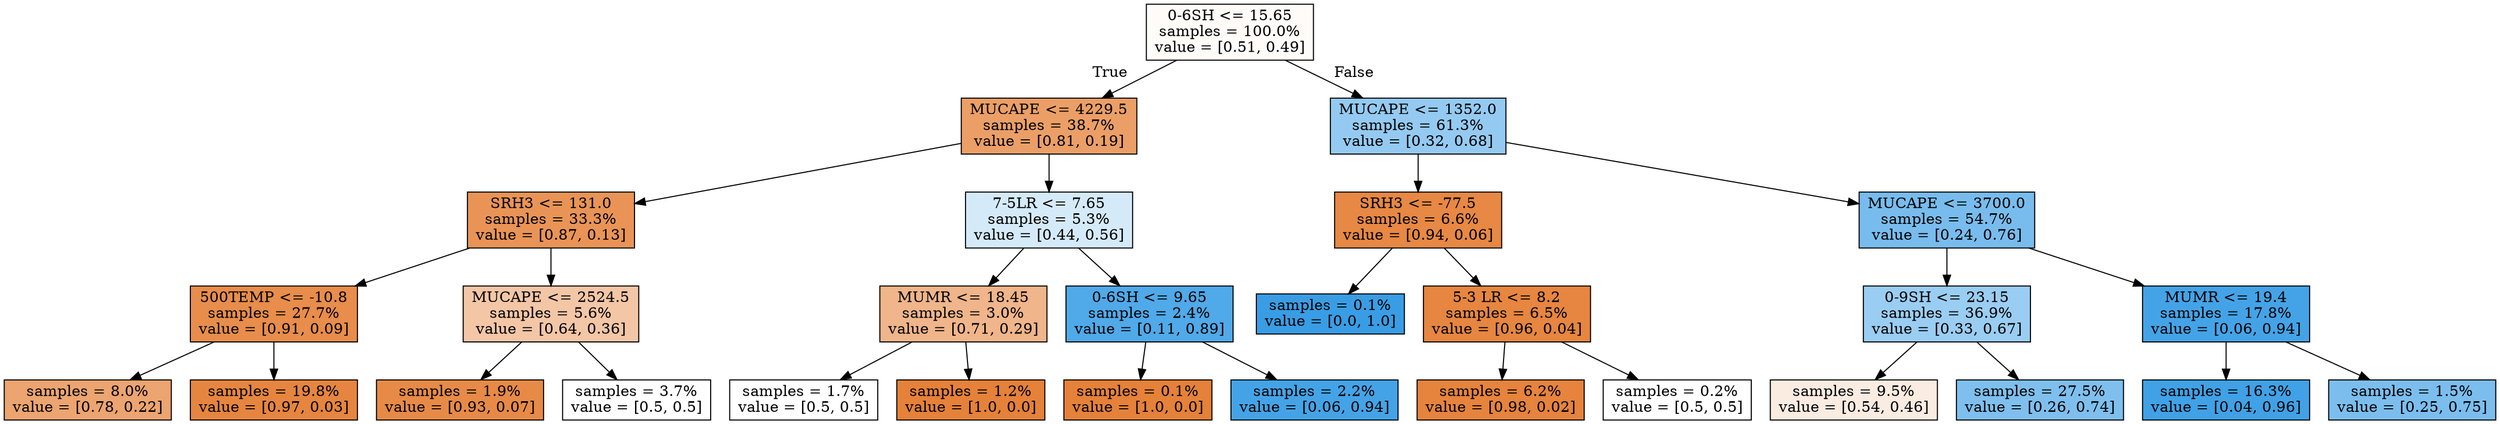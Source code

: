 digraph Tree {
node [shape=box, style="filled", color="black"] ;
0 [label="0-6SH <= 15.65\nsamples = 100.0%\nvalue = [0.51, 0.49]", fillcolor="#e5813908"] ;
1 [label="MUCAPE <= 4229.5\nsamples = 38.7%\nvalue = [0.81, 0.19]", fillcolor="#e58139c3"] ;
0 -> 1 [labeldistance=2.5, labelangle=45, headlabel="True"] ;
2 [label="SRH3 <= 131.0\nsamples = 33.3%\nvalue = [0.87, 0.13]", fillcolor="#e58139d9"] ;
1 -> 2 ;
3 [label="500TEMP <= -10.8\nsamples = 27.7%\nvalue = [0.91, 0.09]", fillcolor="#e58139e7"] ;
2 -> 3 ;
4 [label="samples = 8.0%\nvalue = [0.78, 0.22]", fillcolor="#e58139b8"] ;
3 -> 4 ;
5 [label="samples = 19.8%\nvalue = [0.97, 0.03]", fillcolor="#e58139f7"] ;
3 -> 5 ;
6 [label="MUCAPE <= 2524.5\nsamples = 5.6%\nvalue = [0.64, 0.36]", fillcolor="#e5813972"] ;
2 -> 6 ;
7 [label="samples = 1.9%\nvalue = [0.93, 0.07]", fillcolor="#e58139ed"] ;
6 -> 7 ;
8 [label="samples = 3.7%\nvalue = [0.5, 0.5]", fillcolor="#e5813900"] ;
6 -> 8 ;
9 [label="7-5LR <= 7.65\nsamples = 5.3%\nvalue = [0.44, 0.56]", fillcolor="#399de535"] ;
1 -> 9 ;
10 [label="MUMR <= 18.45\nsamples = 3.0%\nvalue = [0.71, 0.29]", fillcolor="#e5813996"] ;
9 -> 10 ;
11 [label="samples = 1.7%\nvalue = [0.5, 0.5]", fillcolor="#e5813900"] ;
10 -> 11 ;
12 [label="samples = 1.2%\nvalue = [1.0, 0.0]", fillcolor="#e58139ff"] ;
10 -> 12 ;
13 [label="0-6SH <= 9.65\nsamples = 2.4%\nvalue = [0.11, 0.89]", fillcolor="#399de5e1"] ;
9 -> 13 ;
14 [label="samples = 0.1%\nvalue = [1.0, 0.0]", fillcolor="#e58139ff"] ;
13 -> 14 ;
15 [label="samples = 2.2%\nvalue = [0.06, 0.94]", fillcolor="#399de5f0"] ;
13 -> 15 ;
16 [label="MUCAPE <= 1352.0\nsamples = 61.3%\nvalue = [0.32, 0.68]", fillcolor="#399de589"] ;
0 -> 16 [labeldistance=2.5, labelangle=-45, headlabel="False"] ;
17 [label="SRH3 <= -77.5\nsamples = 6.6%\nvalue = [0.94, 0.06]", fillcolor="#e58139f0"] ;
16 -> 17 ;
18 [label="samples = 0.1%\nvalue = [0.0, 1.0]", fillcolor="#399de5ff"] ;
17 -> 18 ;
19 [label="5-3 LR <= 8.2\nsamples = 6.5%\nvalue = [0.96, 0.04]", fillcolor="#e58139f5"] ;
17 -> 19 ;
20 [label="samples = 6.2%\nvalue = [0.98, 0.02]", fillcolor="#e58139fa"] ;
19 -> 20 ;
21 [label="samples = 0.2%\nvalue = [0.5, 0.5]", fillcolor="#e5813900"] ;
19 -> 21 ;
22 [label="MUCAPE <= 3700.0\nsamples = 54.7%\nvalue = [0.24, 0.76]", fillcolor="#399de5ae"] ;
16 -> 22 ;
23 [label="0-9SH <= 23.15\nsamples = 36.9%\nvalue = [0.33, 0.67]", fillcolor="#399de581"] ;
22 -> 23 ;
24 [label="samples = 9.5%\nvalue = [0.54, 0.46]", fillcolor="#e5813925"] ;
23 -> 24 ;
25 [label="samples = 27.5%\nvalue = [0.26, 0.74]", fillcolor="#399de5a6"] ;
23 -> 25 ;
26 [label="MUMR <= 19.4\nsamples = 17.8%\nvalue = [0.06, 0.94]", fillcolor="#399de5f0"] ;
22 -> 26 ;
27 [label="samples = 16.3%\nvalue = [0.04, 0.96]", fillcolor="#399de5f5"] ;
26 -> 27 ;
28 [label="samples = 1.5%\nvalue = [0.25, 0.75]", fillcolor="#399de5aa"] ;
26 -> 28 ;
}